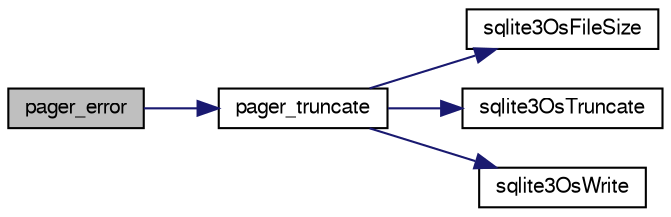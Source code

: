 digraph "pager_error"
{
  edge [fontname="FreeSans",fontsize="10",labelfontname="FreeSans",labelfontsize="10"];
  node [fontname="FreeSans",fontsize="10",shape=record];
  rankdir="LR";
  Node191853 [label="pager_error",height=0.2,width=0.4,color="black", fillcolor="grey75", style="filled", fontcolor="black"];
  Node191853 -> Node191854 [color="midnightblue",fontsize="10",style="solid",fontname="FreeSans"];
  Node191854 [label="pager_truncate",height=0.2,width=0.4,color="black", fillcolor="white", style="filled",URL="$sqlite3_8c.html#aa0700caa408442673a3ede3bb04b1f0b"];
  Node191854 -> Node191855 [color="midnightblue",fontsize="10",style="solid",fontname="FreeSans"];
  Node191855 [label="sqlite3OsFileSize",height=0.2,width=0.4,color="black", fillcolor="white", style="filled",URL="$sqlite3_8c.html#a395914ef2826de6ed70e92b5d02887de"];
  Node191854 -> Node191856 [color="midnightblue",fontsize="10",style="solid",fontname="FreeSans"];
  Node191856 [label="sqlite3OsTruncate",height=0.2,width=0.4,color="black", fillcolor="white", style="filled",URL="$sqlite3_8c.html#ab14e17fc93b09d52b42c433c47eb3b68"];
  Node191854 -> Node191857 [color="midnightblue",fontsize="10",style="solid",fontname="FreeSans"];
  Node191857 [label="sqlite3OsWrite",height=0.2,width=0.4,color="black", fillcolor="white", style="filled",URL="$sqlite3_8c.html#a1eea7ec327af84c05b4dd4cc075a537f"];
}
